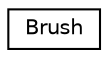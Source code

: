 digraph G
{
  edge [fontname="Helvetica",fontsize="10",labelfontname="Helvetica",labelfontsize="10"];
  node [fontname="Helvetica",fontsize="10",shape=record];
  rankdir=LR;
  Node1 [label="Brush",height=0.2,width=0.4,color="black", fillcolor="white", style="filled",URL="$d1/d9f/structBrush.html"];
}
